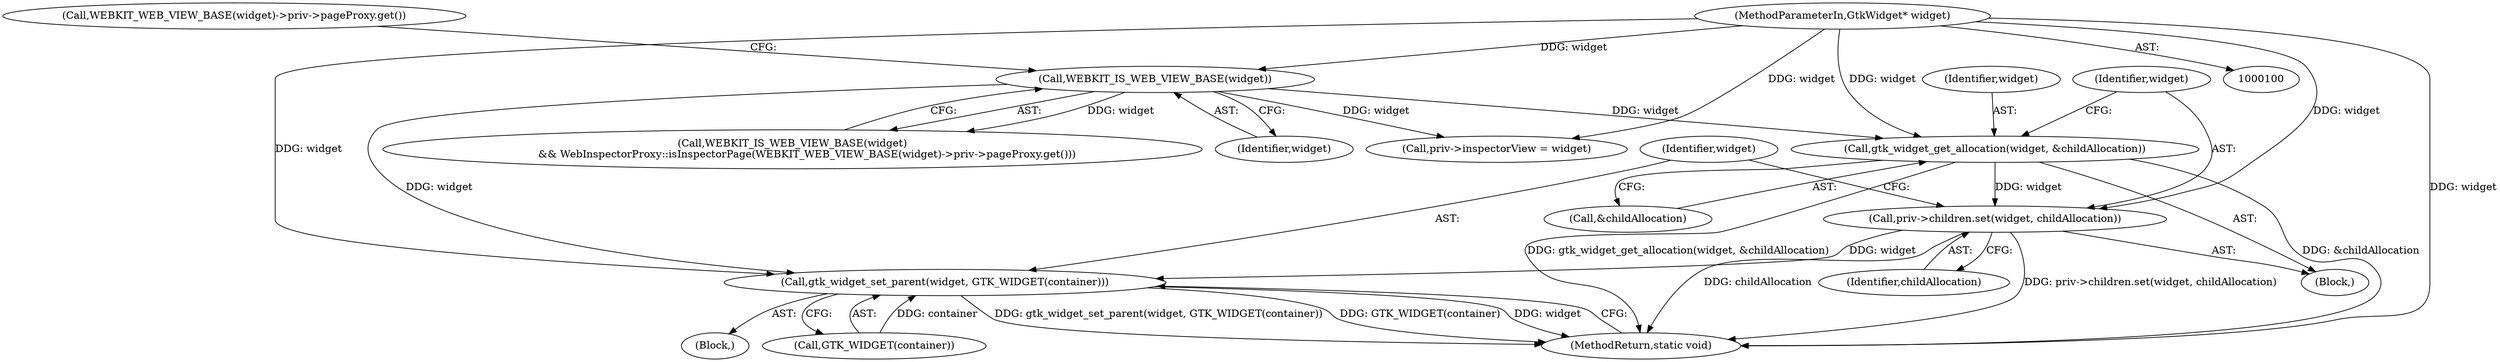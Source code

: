 digraph "0_Chrome_3bbc818ed1a7b63b8290bbde9ae975956748cb8a@pointer" {
"1000139" [label="(Call,priv->children.set(widget, childAllocation))"];
"1000135" [label="(Call,gtk_widget_get_allocation(widget, &childAllocation))"];
"1000117" [label="(Call,WEBKIT_IS_WEB_VIEW_BASE(widget))"];
"1000102" [label="(MethodParameterIn,GtkWidget* widget)"];
"1000142" [label="(Call,gtk_widget_set_parent(widget, GTK_WIDGET(container)))"];
"1000146" [label="(MethodReturn,static void)"];
"1000139" [label="(Call,priv->children.set(widget, childAllocation))"];
"1000133" [label="(Block,)"];
"1000117" [label="(Call,WEBKIT_IS_WEB_VIEW_BASE(widget))"];
"1000141" [label="(Identifier,childAllocation)"];
"1000140" [label="(Identifier,widget)"];
"1000127" [label="(Call,priv->inspectorView = widget)"];
"1000120" [label="(Call,WEBKIT_WEB_VIEW_BASE(widget)->priv->pageProxy.get())"];
"1000137" [label="(Call,&childAllocation)"];
"1000103" [label="(Block,)"];
"1000142" [label="(Call,gtk_widget_set_parent(widget, GTK_WIDGET(container)))"];
"1000102" [label="(MethodParameterIn,GtkWidget* widget)"];
"1000118" [label="(Identifier,widget)"];
"1000136" [label="(Identifier,widget)"];
"1000135" [label="(Call,gtk_widget_get_allocation(widget, &childAllocation))"];
"1000116" [label="(Call,WEBKIT_IS_WEB_VIEW_BASE(widget)\n         && WebInspectorProxy::isInspectorPage(WEBKIT_WEB_VIEW_BASE(widget)->priv->pageProxy.get()))"];
"1000143" [label="(Identifier,widget)"];
"1000144" [label="(Call,GTK_WIDGET(container))"];
"1000139" -> "1000133"  [label="AST: "];
"1000139" -> "1000141"  [label="CFG: "];
"1000140" -> "1000139"  [label="AST: "];
"1000141" -> "1000139"  [label="AST: "];
"1000143" -> "1000139"  [label="CFG: "];
"1000139" -> "1000146"  [label="DDG: childAllocation"];
"1000139" -> "1000146"  [label="DDG: priv->children.set(widget, childAllocation)"];
"1000135" -> "1000139"  [label="DDG: widget"];
"1000102" -> "1000139"  [label="DDG: widget"];
"1000139" -> "1000142"  [label="DDG: widget"];
"1000135" -> "1000133"  [label="AST: "];
"1000135" -> "1000137"  [label="CFG: "];
"1000136" -> "1000135"  [label="AST: "];
"1000137" -> "1000135"  [label="AST: "];
"1000140" -> "1000135"  [label="CFG: "];
"1000135" -> "1000146"  [label="DDG: gtk_widget_get_allocation(widget, &childAllocation)"];
"1000135" -> "1000146"  [label="DDG: &childAllocation"];
"1000117" -> "1000135"  [label="DDG: widget"];
"1000102" -> "1000135"  [label="DDG: widget"];
"1000117" -> "1000116"  [label="AST: "];
"1000117" -> "1000118"  [label="CFG: "];
"1000118" -> "1000117"  [label="AST: "];
"1000120" -> "1000117"  [label="CFG: "];
"1000116" -> "1000117"  [label="CFG: "];
"1000117" -> "1000116"  [label="DDG: widget"];
"1000102" -> "1000117"  [label="DDG: widget"];
"1000117" -> "1000127"  [label="DDG: widget"];
"1000117" -> "1000142"  [label="DDG: widget"];
"1000102" -> "1000100"  [label="AST: "];
"1000102" -> "1000146"  [label="DDG: widget"];
"1000102" -> "1000127"  [label="DDG: widget"];
"1000102" -> "1000142"  [label="DDG: widget"];
"1000142" -> "1000103"  [label="AST: "];
"1000142" -> "1000144"  [label="CFG: "];
"1000143" -> "1000142"  [label="AST: "];
"1000144" -> "1000142"  [label="AST: "];
"1000146" -> "1000142"  [label="CFG: "];
"1000142" -> "1000146"  [label="DDG: gtk_widget_set_parent(widget, GTK_WIDGET(container))"];
"1000142" -> "1000146"  [label="DDG: GTK_WIDGET(container)"];
"1000142" -> "1000146"  [label="DDG: widget"];
"1000144" -> "1000142"  [label="DDG: container"];
}
